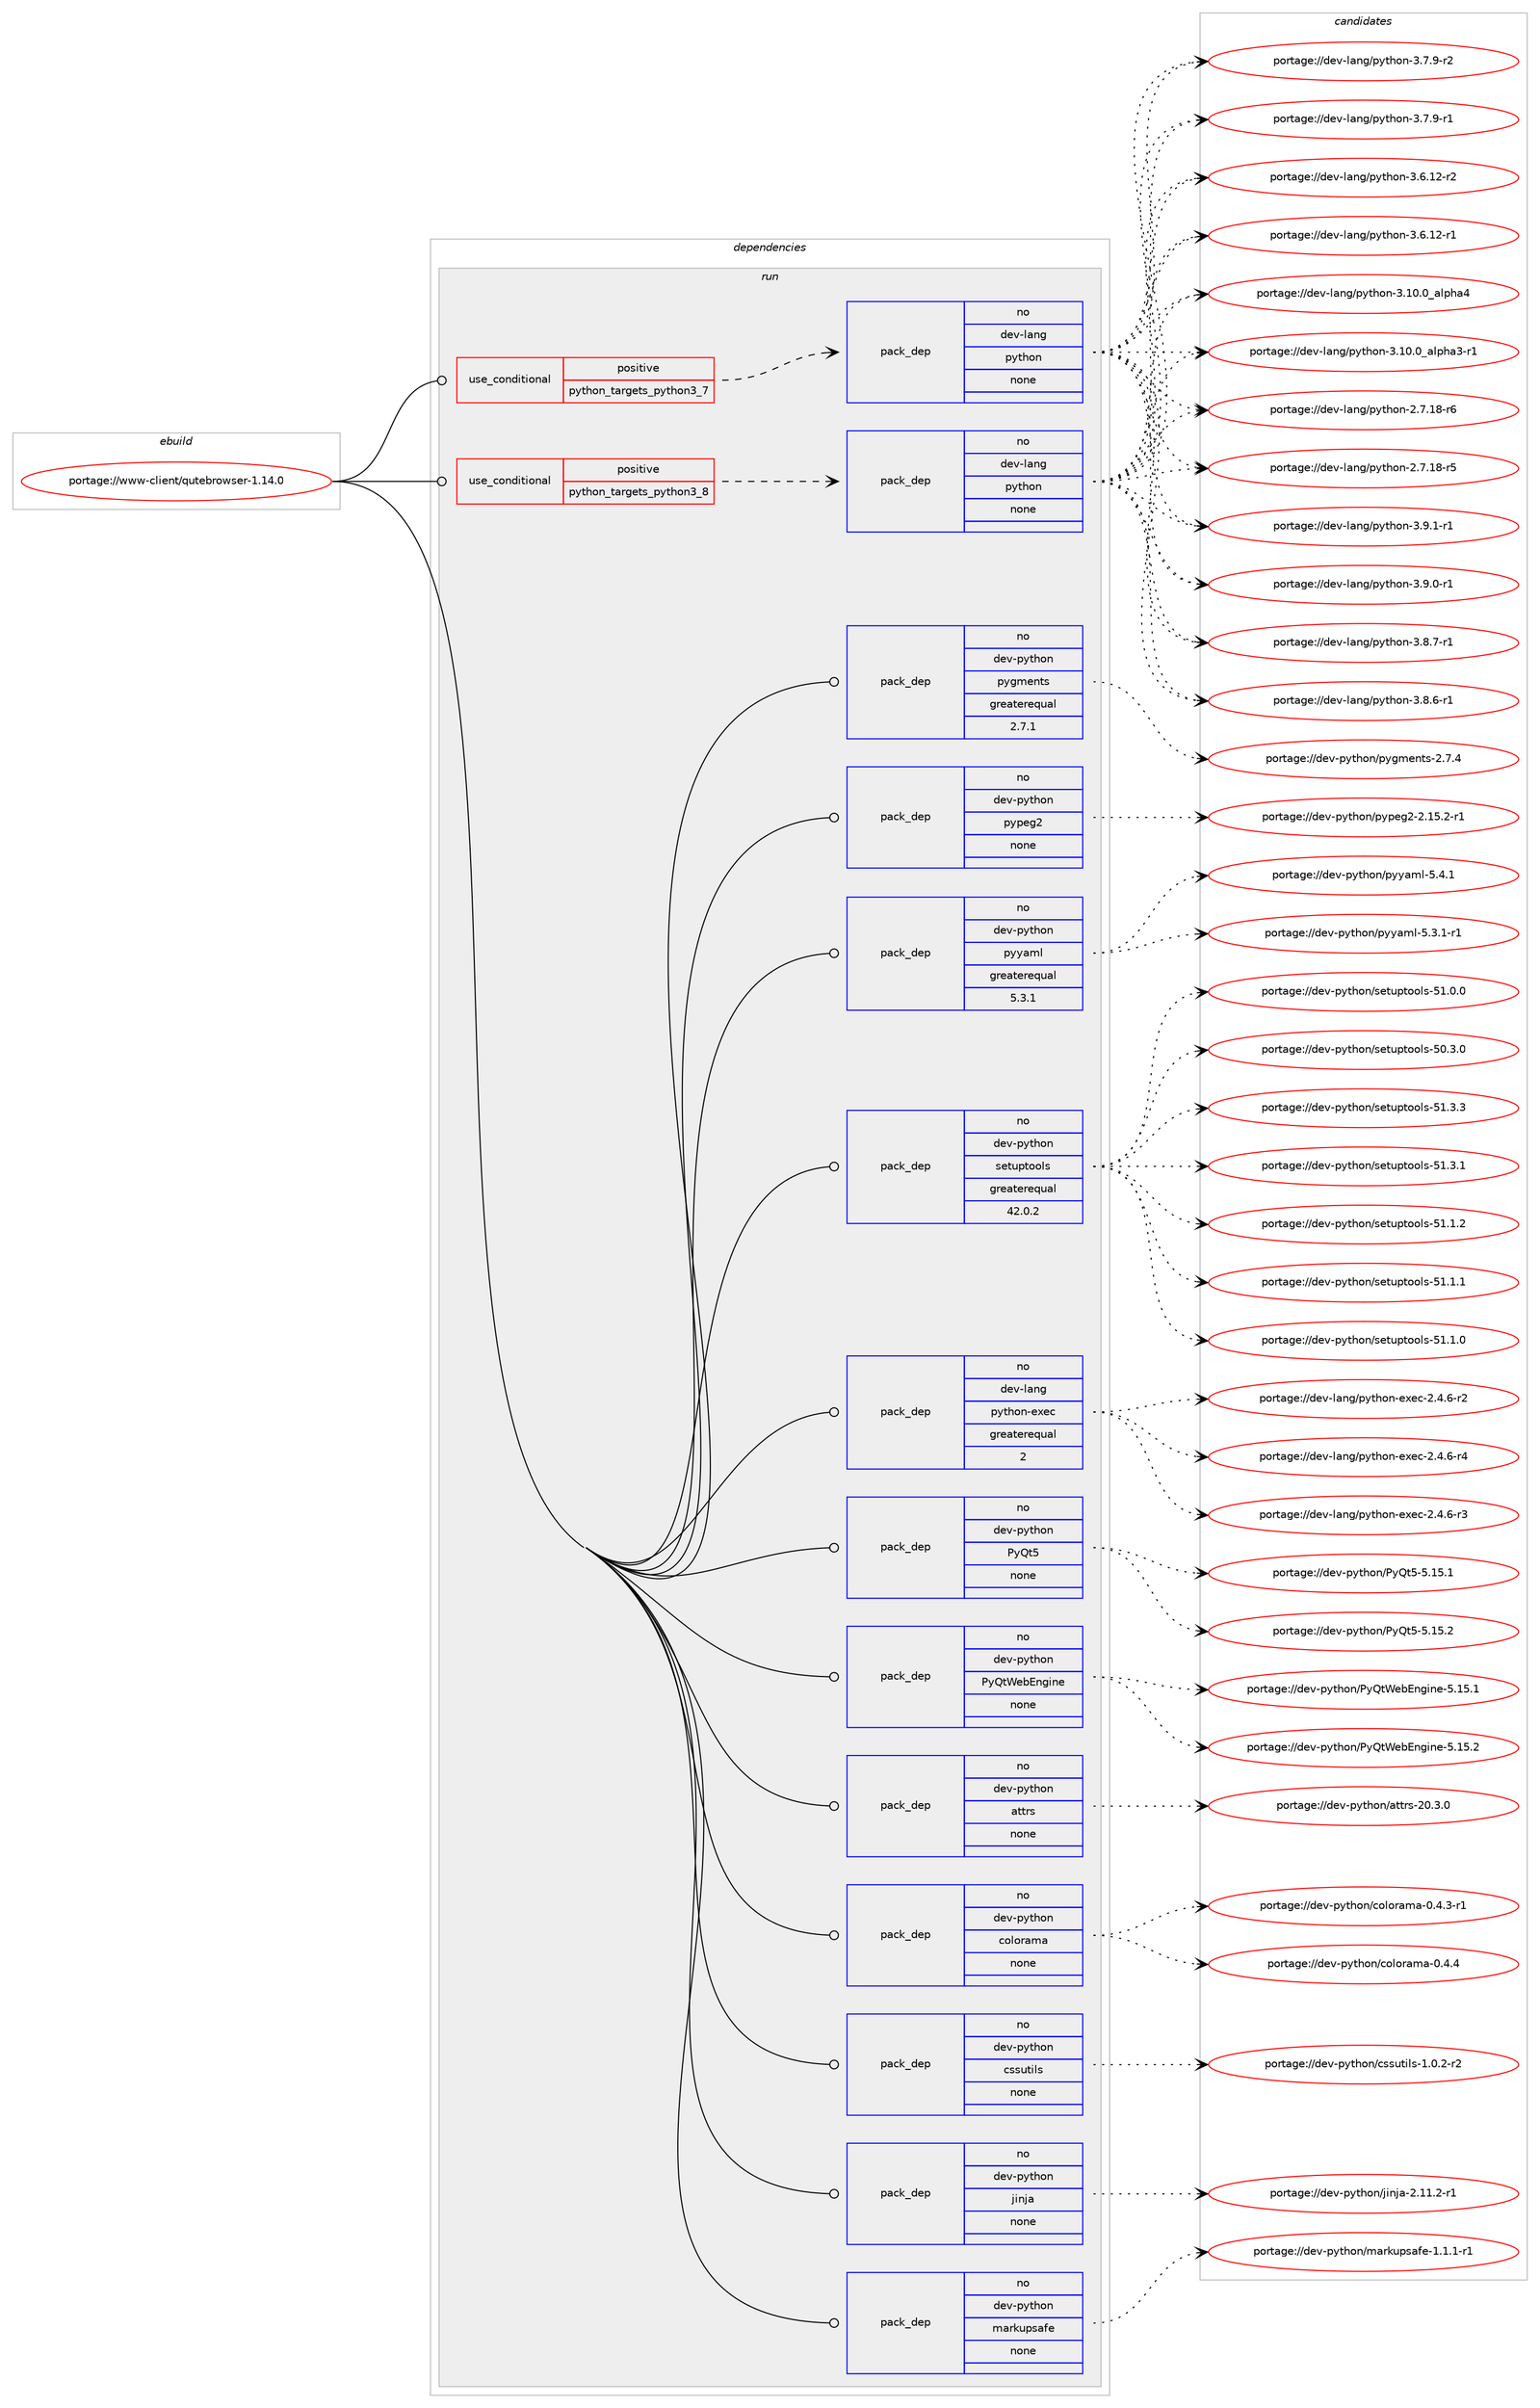 digraph prolog {

# *************
# Graph options
# *************

newrank=true;
concentrate=true;
compound=true;
graph [rankdir=LR,fontname=Helvetica,fontsize=10,ranksep=1.5];#, ranksep=2.5, nodesep=0.2];
edge  [arrowhead=vee];
node  [fontname=Helvetica,fontsize=10];

# **********
# The ebuild
# **********

subgraph cluster_leftcol {
color=gray;
rank=same;
label=<<i>ebuild</i>>;
id [label="portage://www-client/qutebrowser-1.14.0", color=red, width=4, href="../www-client/qutebrowser-1.14.0.svg"];
}

# ****************
# The dependencies
# ****************

subgraph cluster_midcol {
color=gray;
label=<<i>dependencies</i>>;
subgraph cluster_compile {
fillcolor="#eeeeee";
style=filled;
label=<<i>compile</i>>;
}
subgraph cluster_compileandrun {
fillcolor="#eeeeee";
style=filled;
label=<<i>compile and run</i>>;
}
subgraph cluster_run {
fillcolor="#eeeeee";
style=filled;
label=<<i>run</i>>;
subgraph cond848 {
dependency3995 [label=<<TABLE BORDER="0" CELLBORDER="1" CELLSPACING="0" CELLPADDING="4"><TR><TD ROWSPAN="3" CELLPADDING="10">use_conditional</TD></TR><TR><TD>positive</TD></TR><TR><TD>python_targets_python3_7</TD></TR></TABLE>>, shape=none, color=red];
subgraph pack3102 {
dependency3996 [label=<<TABLE BORDER="0" CELLBORDER="1" CELLSPACING="0" CELLPADDING="4" WIDTH="220"><TR><TD ROWSPAN="6" CELLPADDING="30">pack_dep</TD></TR><TR><TD WIDTH="110">no</TD></TR><TR><TD>dev-lang</TD></TR><TR><TD>python</TD></TR><TR><TD>none</TD></TR><TR><TD></TD></TR></TABLE>>, shape=none, color=blue];
}
dependency3995:e -> dependency3996:w [weight=20,style="dashed",arrowhead="vee"];
}
id:e -> dependency3995:w [weight=20,style="solid",arrowhead="odot"];
subgraph cond849 {
dependency3997 [label=<<TABLE BORDER="0" CELLBORDER="1" CELLSPACING="0" CELLPADDING="4"><TR><TD ROWSPAN="3" CELLPADDING="10">use_conditional</TD></TR><TR><TD>positive</TD></TR><TR><TD>python_targets_python3_8</TD></TR></TABLE>>, shape=none, color=red];
subgraph pack3103 {
dependency3998 [label=<<TABLE BORDER="0" CELLBORDER="1" CELLSPACING="0" CELLPADDING="4" WIDTH="220"><TR><TD ROWSPAN="6" CELLPADDING="30">pack_dep</TD></TR><TR><TD WIDTH="110">no</TD></TR><TR><TD>dev-lang</TD></TR><TR><TD>python</TD></TR><TR><TD>none</TD></TR><TR><TD></TD></TR></TABLE>>, shape=none, color=blue];
}
dependency3997:e -> dependency3998:w [weight=20,style="dashed",arrowhead="vee"];
}
id:e -> dependency3997:w [weight=20,style="solid",arrowhead="odot"];
subgraph pack3104 {
dependency3999 [label=<<TABLE BORDER="0" CELLBORDER="1" CELLSPACING="0" CELLPADDING="4" WIDTH="220"><TR><TD ROWSPAN="6" CELLPADDING="30">pack_dep</TD></TR><TR><TD WIDTH="110">no</TD></TR><TR><TD>dev-lang</TD></TR><TR><TD>python-exec</TD></TR><TR><TD>greaterequal</TD></TR><TR><TD>2</TD></TR></TABLE>>, shape=none, color=blue];
}
id:e -> dependency3999:w [weight=20,style="solid",arrowhead="odot"];
subgraph pack3105 {
dependency4000 [label=<<TABLE BORDER="0" CELLBORDER="1" CELLSPACING="0" CELLPADDING="4" WIDTH="220"><TR><TD ROWSPAN="6" CELLPADDING="30">pack_dep</TD></TR><TR><TD WIDTH="110">no</TD></TR><TR><TD>dev-python</TD></TR><TR><TD>PyQt5</TD></TR><TR><TD>none</TD></TR><TR><TD></TD></TR></TABLE>>, shape=none, color=blue];
}
id:e -> dependency4000:w [weight=20,style="solid",arrowhead="odot"];
subgraph pack3106 {
dependency4001 [label=<<TABLE BORDER="0" CELLBORDER="1" CELLSPACING="0" CELLPADDING="4" WIDTH="220"><TR><TD ROWSPAN="6" CELLPADDING="30">pack_dep</TD></TR><TR><TD WIDTH="110">no</TD></TR><TR><TD>dev-python</TD></TR><TR><TD>PyQtWebEngine</TD></TR><TR><TD>none</TD></TR><TR><TD></TD></TR></TABLE>>, shape=none, color=blue];
}
id:e -> dependency4001:w [weight=20,style="solid",arrowhead="odot"];
subgraph pack3107 {
dependency4002 [label=<<TABLE BORDER="0" CELLBORDER="1" CELLSPACING="0" CELLPADDING="4" WIDTH="220"><TR><TD ROWSPAN="6" CELLPADDING="30">pack_dep</TD></TR><TR><TD WIDTH="110">no</TD></TR><TR><TD>dev-python</TD></TR><TR><TD>attrs</TD></TR><TR><TD>none</TD></TR><TR><TD></TD></TR></TABLE>>, shape=none, color=blue];
}
id:e -> dependency4002:w [weight=20,style="solid",arrowhead="odot"];
subgraph pack3108 {
dependency4003 [label=<<TABLE BORDER="0" CELLBORDER="1" CELLSPACING="0" CELLPADDING="4" WIDTH="220"><TR><TD ROWSPAN="6" CELLPADDING="30">pack_dep</TD></TR><TR><TD WIDTH="110">no</TD></TR><TR><TD>dev-python</TD></TR><TR><TD>colorama</TD></TR><TR><TD>none</TD></TR><TR><TD></TD></TR></TABLE>>, shape=none, color=blue];
}
id:e -> dependency4003:w [weight=20,style="solid",arrowhead="odot"];
subgraph pack3109 {
dependency4004 [label=<<TABLE BORDER="0" CELLBORDER="1" CELLSPACING="0" CELLPADDING="4" WIDTH="220"><TR><TD ROWSPAN="6" CELLPADDING="30">pack_dep</TD></TR><TR><TD WIDTH="110">no</TD></TR><TR><TD>dev-python</TD></TR><TR><TD>cssutils</TD></TR><TR><TD>none</TD></TR><TR><TD></TD></TR></TABLE>>, shape=none, color=blue];
}
id:e -> dependency4004:w [weight=20,style="solid",arrowhead="odot"];
subgraph pack3110 {
dependency4005 [label=<<TABLE BORDER="0" CELLBORDER="1" CELLSPACING="0" CELLPADDING="4" WIDTH="220"><TR><TD ROWSPAN="6" CELLPADDING="30">pack_dep</TD></TR><TR><TD WIDTH="110">no</TD></TR><TR><TD>dev-python</TD></TR><TR><TD>jinja</TD></TR><TR><TD>none</TD></TR><TR><TD></TD></TR></TABLE>>, shape=none, color=blue];
}
id:e -> dependency4005:w [weight=20,style="solid",arrowhead="odot"];
subgraph pack3111 {
dependency4006 [label=<<TABLE BORDER="0" CELLBORDER="1" CELLSPACING="0" CELLPADDING="4" WIDTH="220"><TR><TD ROWSPAN="6" CELLPADDING="30">pack_dep</TD></TR><TR><TD WIDTH="110">no</TD></TR><TR><TD>dev-python</TD></TR><TR><TD>markupsafe</TD></TR><TR><TD>none</TD></TR><TR><TD></TD></TR></TABLE>>, shape=none, color=blue];
}
id:e -> dependency4006:w [weight=20,style="solid",arrowhead="odot"];
subgraph pack3112 {
dependency4007 [label=<<TABLE BORDER="0" CELLBORDER="1" CELLSPACING="0" CELLPADDING="4" WIDTH="220"><TR><TD ROWSPAN="6" CELLPADDING="30">pack_dep</TD></TR><TR><TD WIDTH="110">no</TD></TR><TR><TD>dev-python</TD></TR><TR><TD>pygments</TD></TR><TR><TD>greaterequal</TD></TR><TR><TD>2.7.1</TD></TR></TABLE>>, shape=none, color=blue];
}
id:e -> dependency4007:w [weight=20,style="solid",arrowhead="odot"];
subgraph pack3113 {
dependency4008 [label=<<TABLE BORDER="0" CELLBORDER="1" CELLSPACING="0" CELLPADDING="4" WIDTH="220"><TR><TD ROWSPAN="6" CELLPADDING="30">pack_dep</TD></TR><TR><TD WIDTH="110">no</TD></TR><TR><TD>dev-python</TD></TR><TR><TD>pypeg2</TD></TR><TR><TD>none</TD></TR><TR><TD></TD></TR></TABLE>>, shape=none, color=blue];
}
id:e -> dependency4008:w [weight=20,style="solid",arrowhead="odot"];
subgraph pack3114 {
dependency4009 [label=<<TABLE BORDER="0" CELLBORDER="1" CELLSPACING="0" CELLPADDING="4" WIDTH="220"><TR><TD ROWSPAN="6" CELLPADDING="30">pack_dep</TD></TR><TR><TD WIDTH="110">no</TD></TR><TR><TD>dev-python</TD></TR><TR><TD>pyyaml</TD></TR><TR><TD>greaterequal</TD></TR><TR><TD>5.3.1</TD></TR></TABLE>>, shape=none, color=blue];
}
id:e -> dependency4009:w [weight=20,style="solid",arrowhead="odot"];
subgraph pack3115 {
dependency4010 [label=<<TABLE BORDER="0" CELLBORDER="1" CELLSPACING="0" CELLPADDING="4" WIDTH="220"><TR><TD ROWSPAN="6" CELLPADDING="30">pack_dep</TD></TR><TR><TD WIDTH="110">no</TD></TR><TR><TD>dev-python</TD></TR><TR><TD>setuptools</TD></TR><TR><TD>greaterequal</TD></TR><TR><TD>42.0.2</TD></TR></TABLE>>, shape=none, color=blue];
}
id:e -> dependency4010:w [weight=20,style="solid",arrowhead="odot"];
}
}

# **************
# The candidates
# **************

subgraph cluster_choices {
rank=same;
color=gray;
label=<<i>candidates</i>>;

subgraph choice3102 {
color=black;
nodesep=1;
choice1001011184510897110103471121211161041111104551465746494511449 [label="portage://dev-lang/python-3.9.1-r1", color=red, width=4,href="../dev-lang/python-3.9.1-r1.svg"];
choice1001011184510897110103471121211161041111104551465746484511449 [label="portage://dev-lang/python-3.9.0-r1", color=red, width=4,href="../dev-lang/python-3.9.0-r1.svg"];
choice1001011184510897110103471121211161041111104551465646554511449 [label="portage://dev-lang/python-3.8.7-r1", color=red, width=4,href="../dev-lang/python-3.8.7-r1.svg"];
choice1001011184510897110103471121211161041111104551465646544511449 [label="portage://dev-lang/python-3.8.6-r1", color=red, width=4,href="../dev-lang/python-3.8.6-r1.svg"];
choice1001011184510897110103471121211161041111104551465546574511450 [label="portage://dev-lang/python-3.7.9-r2", color=red, width=4,href="../dev-lang/python-3.7.9-r2.svg"];
choice1001011184510897110103471121211161041111104551465546574511449 [label="portage://dev-lang/python-3.7.9-r1", color=red, width=4,href="../dev-lang/python-3.7.9-r1.svg"];
choice100101118451089711010347112121116104111110455146544649504511450 [label="portage://dev-lang/python-3.6.12-r2", color=red, width=4,href="../dev-lang/python-3.6.12-r2.svg"];
choice100101118451089711010347112121116104111110455146544649504511449 [label="portage://dev-lang/python-3.6.12-r1", color=red, width=4,href="../dev-lang/python-3.6.12-r1.svg"];
choice1001011184510897110103471121211161041111104551464948464895971081121049752 [label="portage://dev-lang/python-3.10.0_alpha4", color=red, width=4,href="../dev-lang/python-3.10.0_alpha4.svg"];
choice10010111845108971101034711212111610411111045514649484648959710811210497514511449 [label="portage://dev-lang/python-3.10.0_alpha3-r1", color=red, width=4,href="../dev-lang/python-3.10.0_alpha3-r1.svg"];
choice100101118451089711010347112121116104111110455046554649564511454 [label="portage://dev-lang/python-2.7.18-r6", color=red, width=4,href="../dev-lang/python-2.7.18-r6.svg"];
choice100101118451089711010347112121116104111110455046554649564511453 [label="portage://dev-lang/python-2.7.18-r5", color=red, width=4,href="../dev-lang/python-2.7.18-r5.svg"];
dependency3996:e -> choice1001011184510897110103471121211161041111104551465746494511449:w [style=dotted,weight="100"];
dependency3996:e -> choice1001011184510897110103471121211161041111104551465746484511449:w [style=dotted,weight="100"];
dependency3996:e -> choice1001011184510897110103471121211161041111104551465646554511449:w [style=dotted,weight="100"];
dependency3996:e -> choice1001011184510897110103471121211161041111104551465646544511449:w [style=dotted,weight="100"];
dependency3996:e -> choice1001011184510897110103471121211161041111104551465546574511450:w [style=dotted,weight="100"];
dependency3996:e -> choice1001011184510897110103471121211161041111104551465546574511449:w [style=dotted,weight="100"];
dependency3996:e -> choice100101118451089711010347112121116104111110455146544649504511450:w [style=dotted,weight="100"];
dependency3996:e -> choice100101118451089711010347112121116104111110455146544649504511449:w [style=dotted,weight="100"];
dependency3996:e -> choice1001011184510897110103471121211161041111104551464948464895971081121049752:w [style=dotted,weight="100"];
dependency3996:e -> choice10010111845108971101034711212111610411111045514649484648959710811210497514511449:w [style=dotted,weight="100"];
dependency3996:e -> choice100101118451089711010347112121116104111110455046554649564511454:w [style=dotted,weight="100"];
dependency3996:e -> choice100101118451089711010347112121116104111110455046554649564511453:w [style=dotted,weight="100"];
}
subgraph choice3103 {
color=black;
nodesep=1;
choice1001011184510897110103471121211161041111104551465746494511449 [label="portage://dev-lang/python-3.9.1-r1", color=red, width=4,href="../dev-lang/python-3.9.1-r1.svg"];
choice1001011184510897110103471121211161041111104551465746484511449 [label="portage://dev-lang/python-3.9.0-r1", color=red, width=4,href="../dev-lang/python-3.9.0-r1.svg"];
choice1001011184510897110103471121211161041111104551465646554511449 [label="portage://dev-lang/python-3.8.7-r1", color=red, width=4,href="../dev-lang/python-3.8.7-r1.svg"];
choice1001011184510897110103471121211161041111104551465646544511449 [label="portage://dev-lang/python-3.8.6-r1", color=red, width=4,href="../dev-lang/python-3.8.6-r1.svg"];
choice1001011184510897110103471121211161041111104551465546574511450 [label="portage://dev-lang/python-3.7.9-r2", color=red, width=4,href="../dev-lang/python-3.7.9-r2.svg"];
choice1001011184510897110103471121211161041111104551465546574511449 [label="portage://dev-lang/python-3.7.9-r1", color=red, width=4,href="../dev-lang/python-3.7.9-r1.svg"];
choice100101118451089711010347112121116104111110455146544649504511450 [label="portage://dev-lang/python-3.6.12-r2", color=red, width=4,href="../dev-lang/python-3.6.12-r2.svg"];
choice100101118451089711010347112121116104111110455146544649504511449 [label="portage://dev-lang/python-3.6.12-r1", color=red, width=4,href="../dev-lang/python-3.6.12-r1.svg"];
choice1001011184510897110103471121211161041111104551464948464895971081121049752 [label="portage://dev-lang/python-3.10.0_alpha4", color=red, width=4,href="../dev-lang/python-3.10.0_alpha4.svg"];
choice10010111845108971101034711212111610411111045514649484648959710811210497514511449 [label="portage://dev-lang/python-3.10.0_alpha3-r1", color=red, width=4,href="../dev-lang/python-3.10.0_alpha3-r1.svg"];
choice100101118451089711010347112121116104111110455046554649564511454 [label="portage://dev-lang/python-2.7.18-r6", color=red, width=4,href="../dev-lang/python-2.7.18-r6.svg"];
choice100101118451089711010347112121116104111110455046554649564511453 [label="portage://dev-lang/python-2.7.18-r5", color=red, width=4,href="../dev-lang/python-2.7.18-r5.svg"];
dependency3998:e -> choice1001011184510897110103471121211161041111104551465746494511449:w [style=dotted,weight="100"];
dependency3998:e -> choice1001011184510897110103471121211161041111104551465746484511449:w [style=dotted,weight="100"];
dependency3998:e -> choice1001011184510897110103471121211161041111104551465646554511449:w [style=dotted,weight="100"];
dependency3998:e -> choice1001011184510897110103471121211161041111104551465646544511449:w [style=dotted,weight="100"];
dependency3998:e -> choice1001011184510897110103471121211161041111104551465546574511450:w [style=dotted,weight="100"];
dependency3998:e -> choice1001011184510897110103471121211161041111104551465546574511449:w [style=dotted,weight="100"];
dependency3998:e -> choice100101118451089711010347112121116104111110455146544649504511450:w [style=dotted,weight="100"];
dependency3998:e -> choice100101118451089711010347112121116104111110455146544649504511449:w [style=dotted,weight="100"];
dependency3998:e -> choice1001011184510897110103471121211161041111104551464948464895971081121049752:w [style=dotted,weight="100"];
dependency3998:e -> choice10010111845108971101034711212111610411111045514649484648959710811210497514511449:w [style=dotted,weight="100"];
dependency3998:e -> choice100101118451089711010347112121116104111110455046554649564511454:w [style=dotted,weight="100"];
dependency3998:e -> choice100101118451089711010347112121116104111110455046554649564511453:w [style=dotted,weight="100"];
}
subgraph choice3104 {
color=black;
nodesep=1;
choice10010111845108971101034711212111610411111045101120101994550465246544511452 [label="portage://dev-lang/python-exec-2.4.6-r4", color=red, width=4,href="../dev-lang/python-exec-2.4.6-r4.svg"];
choice10010111845108971101034711212111610411111045101120101994550465246544511451 [label="portage://dev-lang/python-exec-2.4.6-r3", color=red, width=4,href="../dev-lang/python-exec-2.4.6-r3.svg"];
choice10010111845108971101034711212111610411111045101120101994550465246544511450 [label="portage://dev-lang/python-exec-2.4.6-r2", color=red, width=4,href="../dev-lang/python-exec-2.4.6-r2.svg"];
dependency3999:e -> choice10010111845108971101034711212111610411111045101120101994550465246544511452:w [style=dotted,weight="100"];
dependency3999:e -> choice10010111845108971101034711212111610411111045101120101994550465246544511451:w [style=dotted,weight="100"];
dependency3999:e -> choice10010111845108971101034711212111610411111045101120101994550465246544511450:w [style=dotted,weight="100"];
}
subgraph choice3105 {
color=black;
nodesep=1;
choice100101118451121211161041111104780121811165345534649534650 [label="portage://dev-python/PyQt5-5.15.2", color=red, width=4,href="../dev-python/PyQt5-5.15.2.svg"];
choice100101118451121211161041111104780121811165345534649534649 [label="portage://dev-python/PyQt5-5.15.1", color=red, width=4,href="../dev-python/PyQt5-5.15.1.svg"];
dependency4000:e -> choice100101118451121211161041111104780121811165345534649534650:w [style=dotted,weight="100"];
dependency4000:e -> choice100101118451121211161041111104780121811165345534649534649:w [style=dotted,weight="100"];
}
subgraph choice3106 {
color=black;
nodesep=1;
choice1001011184511212111610411111047801218111687101986911010310511010145534649534650 [label="portage://dev-python/PyQtWebEngine-5.15.2", color=red, width=4,href="../dev-python/PyQtWebEngine-5.15.2.svg"];
choice1001011184511212111610411111047801218111687101986911010310511010145534649534649 [label="portage://dev-python/PyQtWebEngine-5.15.1", color=red, width=4,href="../dev-python/PyQtWebEngine-5.15.1.svg"];
dependency4001:e -> choice1001011184511212111610411111047801218111687101986911010310511010145534649534650:w [style=dotted,weight="100"];
dependency4001:e -> choice1001011184511212111610411111047801218111687101986911010310511010145534649534649:w [style=dotted,weight="100"];
}
subgraph choice3107 {
color=black;
nodesep=1;
choice10010111845112121116104111110479711611611411545504846514648 [label="portage://dev-python/attrs-20.3.0", color=red, width=4,href="../dev-python/attrs-20.3.0.svg"];
dependency4002:e -> choice10010111845112121116104111110479711611611411545504846514648:w [style=dotted,weight="100"];
}
subgraph choice3108 {
color=black;
nodesep=1;
choice1001011184511212111610411111047991111081111149710997454846524652 [label="portage://dev-python/colorama-0.4.4", color=red, width=4,href="../dev-python/colorama-0.4.4.svg"];
choice10010111845112121116104111110479911110811111497109974548465246514511449 [label="portage://dev-python/colorama-0.4.3-r1", color=red, width=4,href="../dev-python/colorama-0.4.3-r1.svg"];
dependency4003:e -> choice1001011184511212111610411111047991111081111149710997454846524652:w [style=dotted,weight="100"];
dependency4003:e -> choice10010111845112121116104111110479911110811111497109974548465246514511449:w [style=dotted,weight="100"];
}
subgraph choice3109 {
color=black;
nodesep=1;
choice1001011184511212111610411111047991151151171161051081154549464846504511450 [label="portage://dev-python/cssutils-1.0.2-r2", color=red, width=4,href="../dev-python/cssutils-1.0.2-r2.svg"];
dependency4004:e -> choice1001011184511212111610411111047991151151171161051081154549464846504511450:w [style=dotted,weight="100"];
}
subgraph choice3110 {
color=black;
nodesep=1;
choice100101118451121211161041111104710610511010697455046494946504511449 [label="portage://dev-python/jinja-2.11.2-r1", color=red, width=4,href="../dev-python/jinja-2.11.2-r1.svg"];
dependency4005:e -> choice100101118451121211161041111104710610511010697455046494946504511449:w [style=dotted,weight="100"];
}
subgraph choice3111 {
color=black;
nodesep=1;
choice100101118451121211161041111104710997114107117112115971021014549464946494511449 [label="portage://dev-python/markupsafe-1.1.1-r1", color=red, width=4,href="../dev-python/markupsafe-1.1.1-r1.svg"];
dependency4006:e -> choice100101118451121211161041111104710997114107117112115971021014549464946494511449:w [style=dotted,weight="100"];
}
subgraph choice3112 {
color=black;
nodesep=1;
choice1001011184511212111610411111047112121103109101110116115455046554652 [label="portage://dev-python/pygments-2.7.4", color=red, width=4,href="../dev-python/pygments-2.7.4.svg"];
dependency4007:e -> choice1001011184511212111610411111047112121103109101110116115455046554652:w [style=dotted,weight="100"];
}
subgraph choice3113 {
color=black;
nodesep=1;
choice100101118451121211161041111104711212111210110350455046495346504511449 [label="portage://dev-python/pypeg2-2.15.2-r1", color=red, width=4,href="../dev-python/pypeg2-2.15.2-r1.svg"];
dependency4008:e -> choice100101118451121211161041111104711212111210110350455046495346504511449:w [style=dotted,weight="100"];
}
subgraph choice3114 {
color=black;
nodesep=1;
choice100101118451121211161041111104711212112197109108455346524649 [label="portage://dev-python/pyyaml-5.4.1", color=red, width=4,href="../dev-python/pyyaml-5.4.1.svg"];
choice1001011184511212111610411111047112121121971091084553465146494511449 [label="portage://dev-python/pyyaml-5.3.1-r1", color=red, width=4,href="../dev-python/pyyaml-5.3.1-r1.svg"];
dependency4009:e -> choice100101118451121211161041111104711212112197109108455346524649:w [style=dotted,weight="100"];
dependency4009:e -> choice1001011184511212111610411111047112121121971091084553465146494511449:w [style=dotted,weight="100"];
}
subgraph choice3115 {
color=black;
nodesep=1;
choice100101118451121211161041111104711510111611711211611111110811545534946514651 [label="portage://dev-python/setuptools-51.3.3", color=red, width=4,href="../dev-python/setuptools-51.3.3.svg"];
choice100101118451121211161041111104711510111611711211611111110811545534946514649 [label="portage://dev-python/setuptools-51.3.1", color=red, width=4,href="../dev-python/setuptools-51.3.1.svg"];
choice100101118451121211161041111104711510111611711211611111110811545534946494650 [label="portage://dev-python/setuptools-51.1.2", color=red, width=4,href="../dev-python/setuptools-51.1.2.svg"];
choice100101118451121211161041111104711510111611711211611111110811545534946494649 [label="portage://dev-python/setuptools-51.1.1", color=red, width=4,href="../dev-python/setuptools-51.1.1.svg"];
choice100101118451121211161041111104711510111611711211611111110811545534946494648 [label="portage://dev-python/setuptools-51.1.0", color=red, width=4,href="../dev-python/setuptools-51.1.0.svg"];
choice100101118451121211161041111104711510111611711211611111110811545534946484648 [label="portage://dev-python/setuptools-51.0.0", color=red, width=4,href="../dev-python/setuptools-51.0.0.svg"];
choice100101118451121211161041111104711510111611711211611111110811545534846514648 [label="portage://dev-python/setuptools-50.3.0", color=red, width=4,href="../dev-python/setuptools-50.3.0.svg"];
dependency4010:e -> choice100101118451121211161041111104711510111611711211611111110811545534946514651:w [style=dotted,weight="100"];
dependency4010:e -> choice100101118451121211161041111104711510111611711211611111110811545534946514649:w [style=dotted,weight="100"];
dependency4010:e -> choice100101118451121211161041111104711510111611711211611111110811545534946494650:w [style=dotted,weight="100"];
dependency4010:e -> choice100101118451121211161041111104711510111611711211611111110811545534946494649:w [style=dotted,weight="100"];
dependency4010:e -> choice100101118451121211161041111104711510111611711211611111110811545534946494648:w [style=dotted,weight="100"];
dependency4010:e -> choice100101118451121211161041111104711510111611711211611111110811545534946484648:w [style=dotted,weight="100"];
dependency4010:e -> choice100101118451121211161041111104711510111611711211611111110811545534846514648:w [style=dotted,weight="100"];
}
}

}
